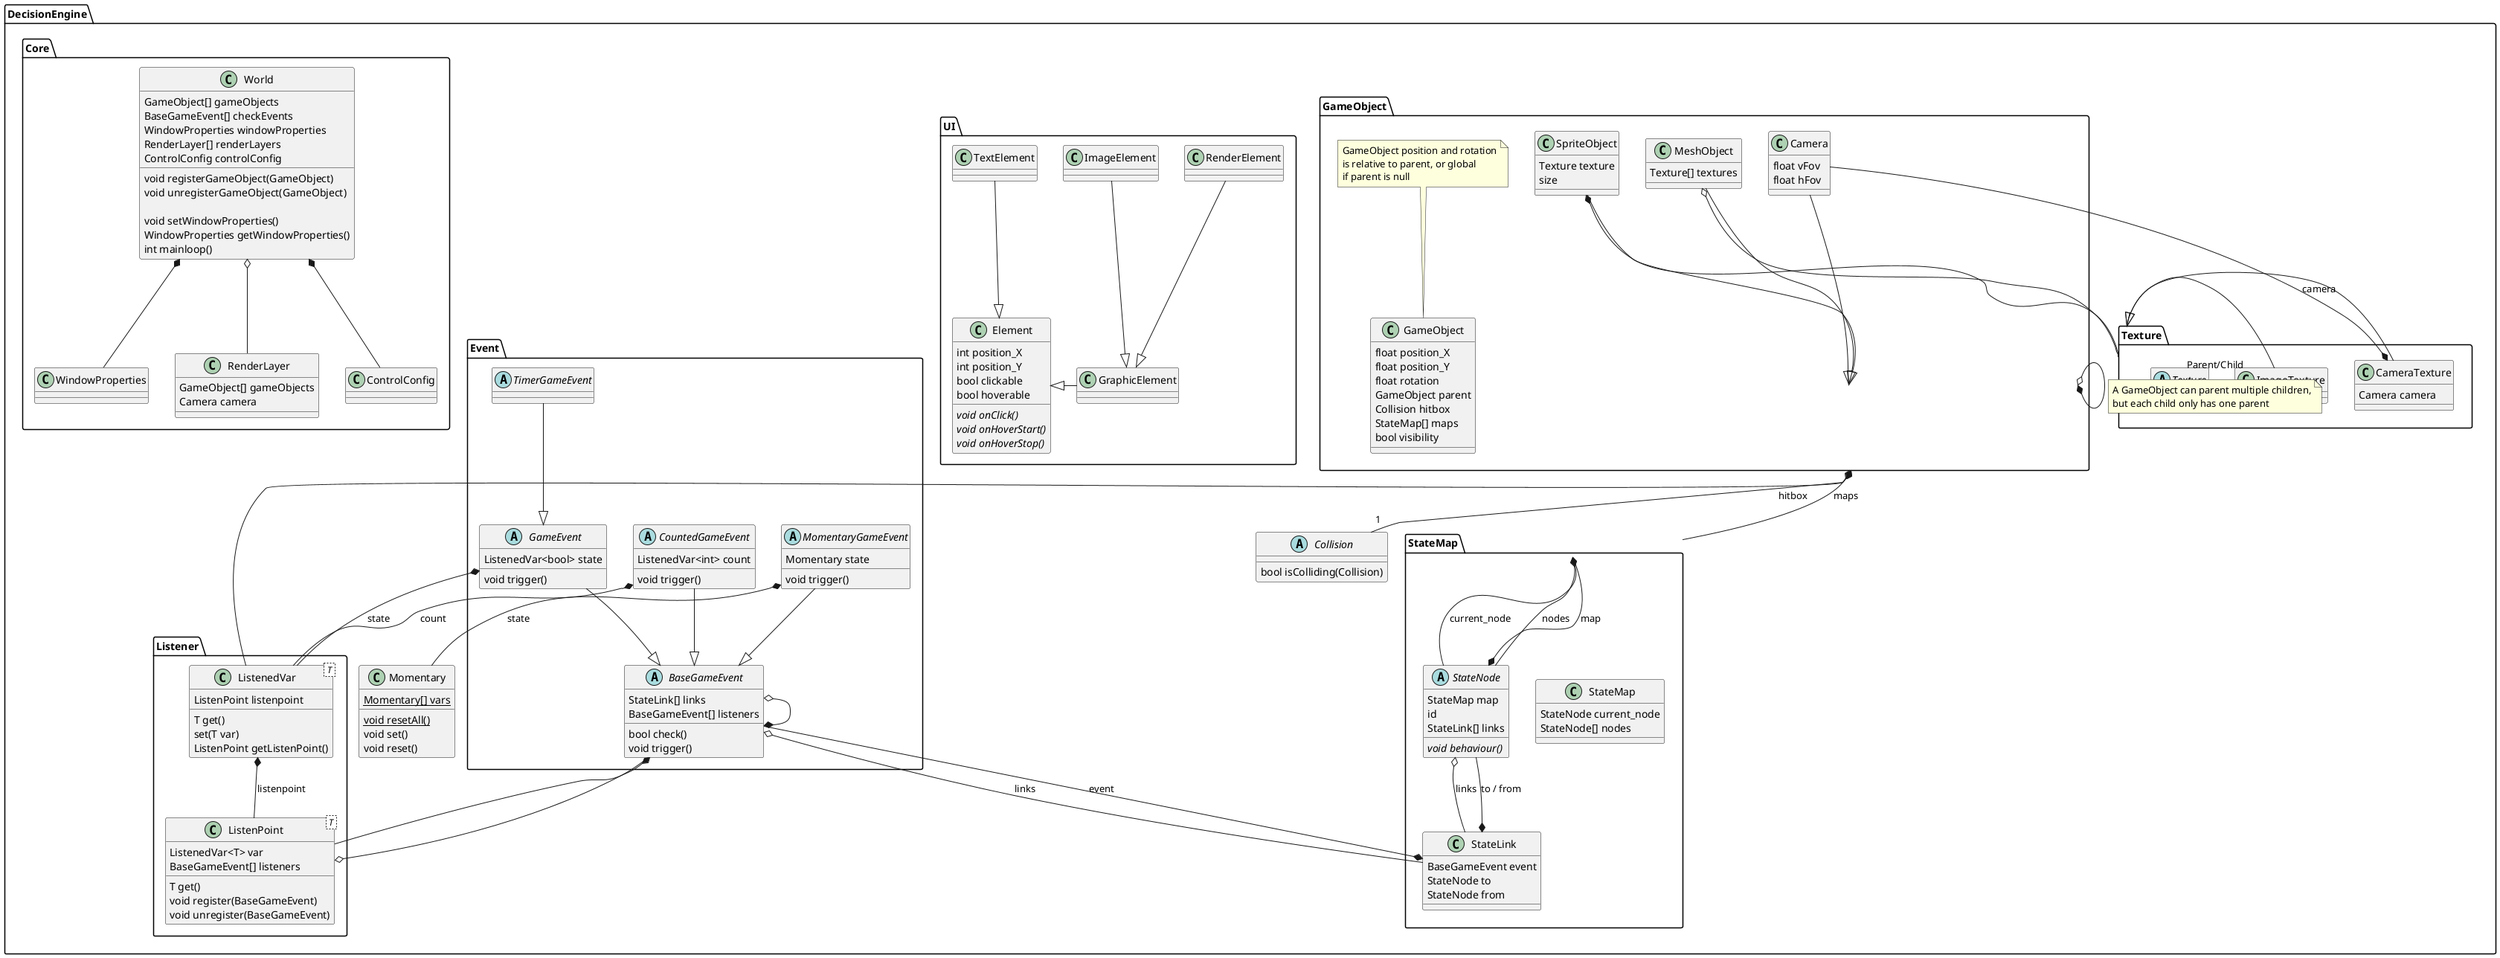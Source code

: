 @startuml DecisionEngine Class Diagram
package DecisionEngine {
    package GameObject{
        class GameObject {
            float position_X
            float position_Y
            float rotation
            GameObject parent
            Collision hitbox
            StateMap[] maps
            bool visibility
        }

        class SpriteObject {
            Texture texture
            size
        }

        class MeshObject {
            Texture[] textures
        }
    
        class Camera {
            float vFov
            float hFov
        }

        note top of GameObject
        GameObject position and rotation
        is relative to parent, or global
        if parent is null
        end note
    }

    package UI {
        class Element {
            int position_X
            int position_Y
            bool clickable
            bool hoverable


            {abstract} void onClick()
            {abstract} void onHoverStart()
            {abstract} void onHoverStop()

        }

        class TextElement {

        }

        class GraphicElement {

        }

        class ImageElement {

        }

        class RenderElement {

        }
    }

    package Texture {
        abstract Texture {
            
        }

        class CameraTexture {
            Camera camera
        }

        class ImageTexture {

        }
    }

    abstract Collision {

        bool isColliding(Collision)
    }

    package StateMap{
        class StateMap {
            StateNode current_node
            StateNode[] nodes
        }

        abstract StateNode {
            StateMap map
            id
            StateLink[] links
            {abstract} void behaviour()
        }

        class StateLink {
            BaseGameEvent event
            StateNode to
            StateNode from
        }
    }

    package Listener{

        class ListenedVar < T > {
            ListenPoint listenpoint
            T get()
            set(T var)
            ListenPoint getListenPoint()
        }

        class ListenPoint < T > {
            ListenedVar<T> var
            BaseGameEvent[] listeners
            T get()
            void register(BaseGameEvent)
            void unregister(BaseGameEvent)
        }

    }
    class Momentary {
        {static} Momentary[] vars
        {static} void resetAll()
        void set()
        void reset()
    }

    package Event {

        abstract BaseGameEvent {
            StateLink[] links
            BaseGameEvent[] listeners
            bool check()
            void trigger()
        }

        abstract GameEvent {
            ListenedVar<bool> state
            void trigger()
        }

        abstract CountedGameEvent {
            ListenedVar<int> count
            void trigger()
        }

        abstract MomentaryGameEvent {
            Momentary state
            void trigger()
        }

        abstract TimerGameEvent{

        }
    }
    package Core {
        class WindowProperties {

        }

        class RenderLayer {
            GameObject[] gameObjects
            Camera camera
        }

        class ControlConfig {
            
        }

        class World {
            GameObject[] gameObjects
            BaseGameEvent[] checkEvents
            WindowProperties windowProperties
            RenderLayer[] renderLayers
            ControlConfig controlConfig

            void registerGameObject(GameObject)
            void unregisterGameObject(GameObject)

            void setWindowProperties()
            WindowProperties getWindowProperties()
            int mainloop()
        }
    }
    GameObject o--* GameObject : Parent/Child
    note on link
    A GameObject can parent multiple children,
    but each child only has one parent
    end note

    GameObject *-- "1" Collision : hitbox
    GameObject o-- StateMap : maps
    GameObject *-- ListenedVar

    SpriteObject --|> GameObject
    SpriteObject *-- Texture

    MeshObject --|> GameObject
    MeshObject o-- Texture

    CameraTexture -|> Texture
    CameraTexture *-- Camera : camera

    ImageTexture -|> Texture

    Camera --|> GameObject

    StateMap *-- StateNode : current_node
    StateMap o-- StateNode : nodes

    StateNode *-- StateMap : map
    StateNode o-- StateLink : links

    StateLink *-- StateNode : to / from
    StateLink *-- BaseGameEvent : event


    ListenedVar *-- ListenPoint : listenpoint
    ListenPoint o-- BaseGameEvent

    BaseGameEvent o--* BaseGameEvent
    BaseGameEvent o-- StateLink : links
    BaseGameEvent *-- ListenPoint

    GameEvent --|> BaseGameEvent
    GameEvent *-- ListenedVar : state

    CountedGameEvent --|> BaseGameEvent
    CountedGameEvent *-- ListenedVar : count

    MomentaryGameEvent --|> BaseGameEvent
    MomentaryGameEvent *-- Momentary : state

    TimerGameEvent --|> GameEvent

    TextElement -down-|> Element

    GraphicElement -left-|> Element

    RenderElement -down-|> GraphicElement

    ImageElement -down-|> GraphicElement

    World *-- WindowProperties
    World *-- ControlConfig
    World o-- RenderLayer
    
}
@enduml
